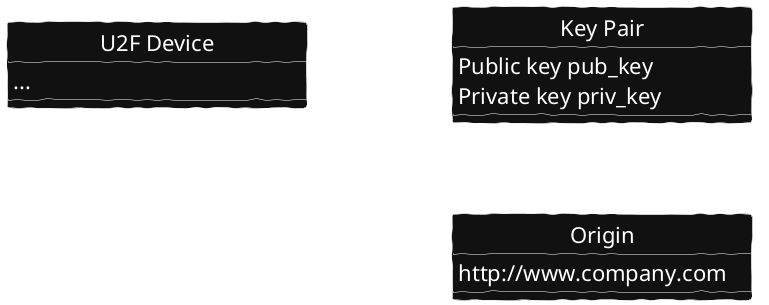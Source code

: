@startuml

skinparam backgroundColor transparent
skinparam handwritten true

skinparam minClassWidth 300

skinparam class {
  BorderColor White
  BackgroundColor #111111
  FontName Rufscript
  FontSize 24
  FontColor White
}

skinparam DefaultFontColor White
skinparam DefaultFontName Rufscript
skinparam DefaultFontSize 22

skinparam ArrowColor White

class "U2F Device" {
 ...
}

class "Key Pair" {
  Public key pub_key
  Private key priv_key
}

class Origin {
  http://www.company.com
}

hide Origin circle
hide "U2F Device" circle
hide "Key Pair" circle

"U2F Device" *- "Key Pair" : contains >
"Key Pair" "1" -- "1" Origin : associated with

@enduml
